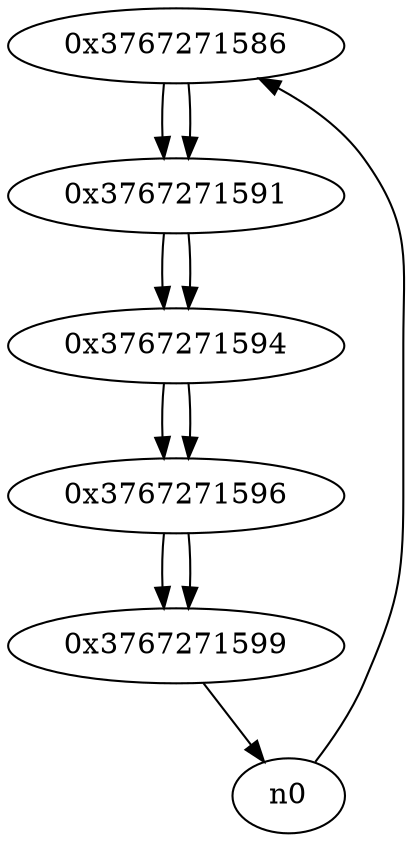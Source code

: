 digraph G{
/* nodes */
  n1 [label="0x3767271586"]
  n2 [label="0x3767271591"]
  n3 [label="0x3767271594"]
  n4 [label="0x3767271596"]
  n5 [label="0x3767271599"]
/* edges */
n1 -> n2;
n0 -> n1;
n2 -> n3;
n1 -> n2;
n3 -> n4;
n2 -> n3;
n4 -> n5;
n3 -> n4;
n5 -> n0;
n4 -> n5;
}
